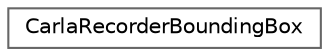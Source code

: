 digraph "类继承关系图"
{
 // INTERACTIVE_SVG=YES
 // LATEX_PDF_SIZE
  bgcolor="transparent";
  edge [fontname=Helvetica,fontsize=10,labelfontname=Helvetica,labelfontsize=10];
  node [fontname=Helvetica,fontsize=10,shape=box,height=0.2,width=0.4];
  rankdir="LR";
  Node0 [id="Node000000",label="CarlaRecorderBoundingBox",height=0.2,width=0.4,color="grey40", fillcolor="white", style="filled",URL="$d8/dee/structCarlaRecorderBoundingBox.html",tooltip=" "];
}

